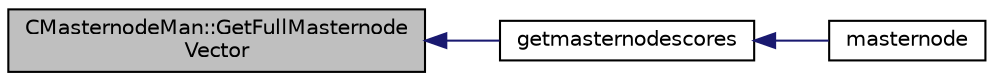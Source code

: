 digraph "CMasternodeMan::GetFullMasternodeVector"
{
  edge [fontname="Helvetica",fontsize="10",labelfontname="Helvetica",labelfontsize="10"];
  node [fontname="Helvetica",fontsize="10",shape=record];
  rankdir="LR";
  Node215 [label="CMasternodeMan::GetFullMasternode\lVector",height=0.2,width=0.4,color="black", fillcolor="grey75", style="filled", fontcolor="black"];
  Node215 -> Node216 [dir="back",color="midnightblue",fontsize="10",style="solid",fontname="Helvetica"];
  Node216 [label="getmasternodescores",height=0.2,width=0.4,color="black", fillcolor="white", style="filled",URL="$rpcmasternode_8cpp.html#ad640a24f3bf0610f7090e4ac26f7ecf0"];
  Node216 -> Node217 [dir="back",color="midnightblue",fontsize="10",style="solid",fontname="Helvetica"];
  Node217 [label="masternode",height=0.2,width=0.4,color="black", fillcolor="white", style="filled",URL="$rpcmasternode_8cpp.html#a30609e443aeb47c29ed0878d16b1b5e1"];
}
